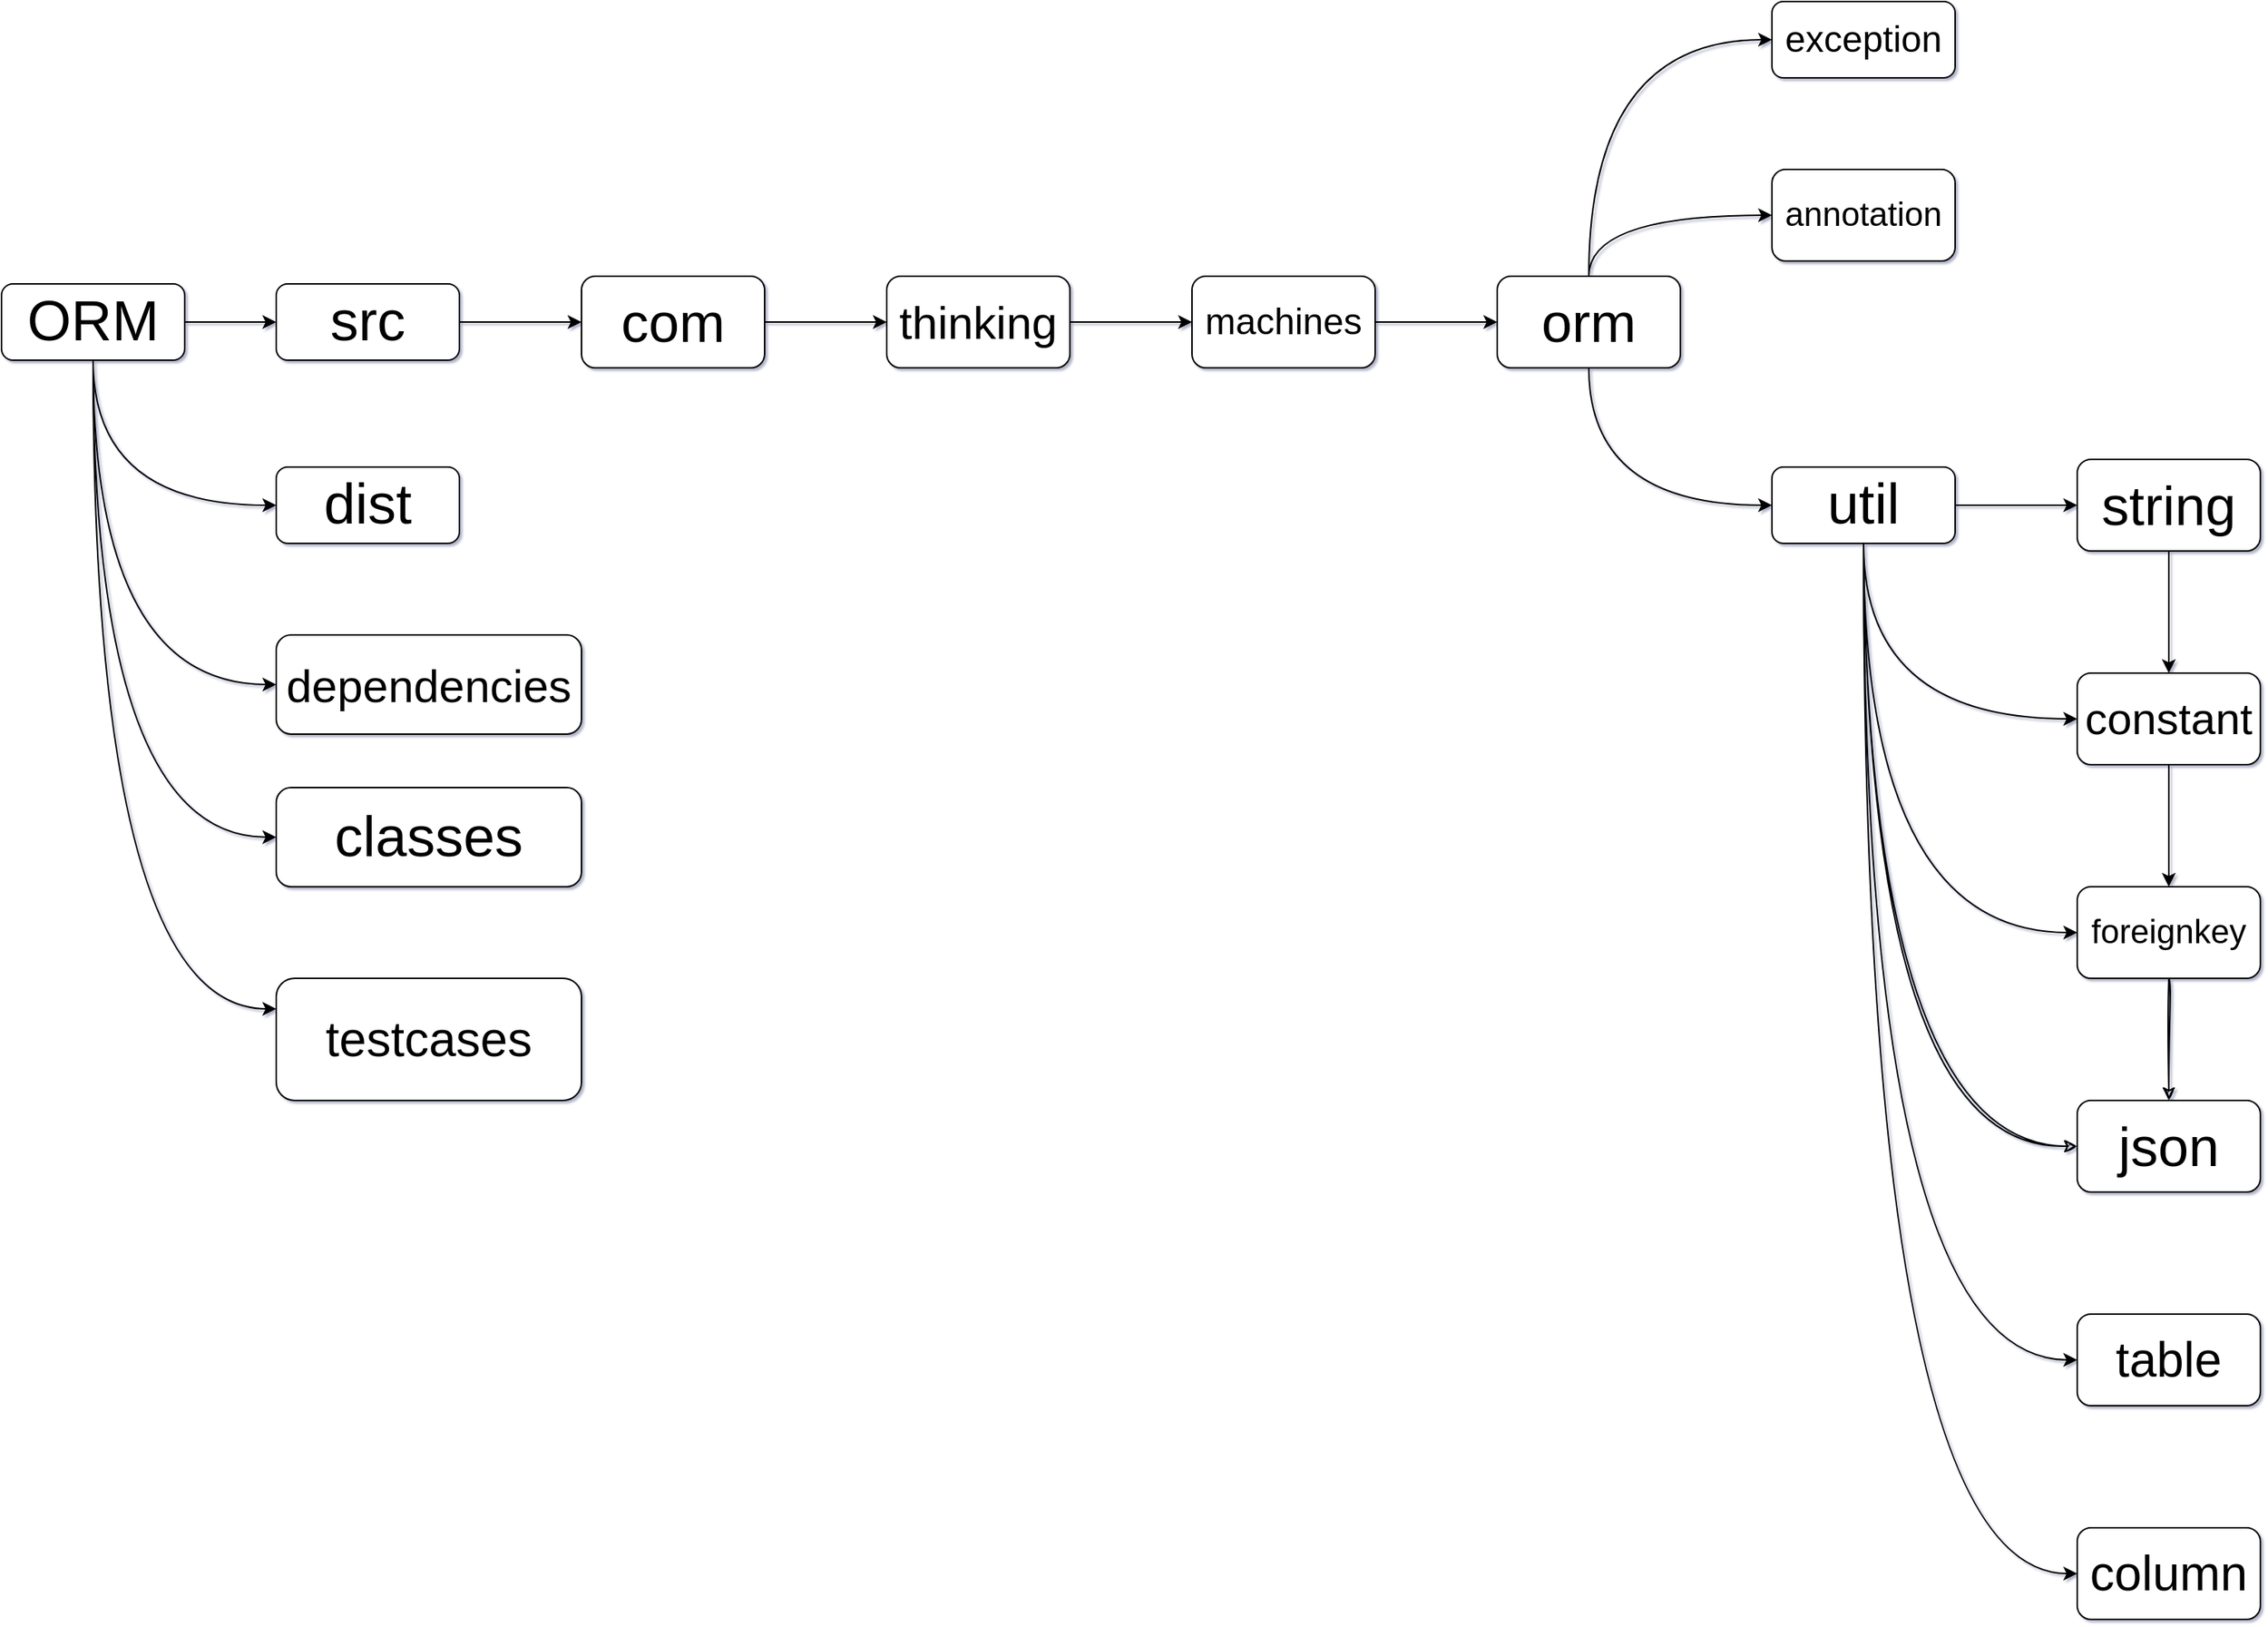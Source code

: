 <mxfile version="24.6.4" type="device">
  <diagram name="Page-1" id="Qs6xBwEDw7eqx06Spp4y">
    <mxGraphModel dx="1216" dy="894" grid="1" gridSize="10" guides="1" tooltips="1" connect="1" arrows="1" fold="1" page="1" pageScale="1" pageWidth="827" pageHeight="1169" background="none" math="0" shadow="1">
      <root>
        <mxCell id="0" />
        <mxCell id="1" parent="0" />
        <mxCell id="Yrl-EFUJnGKQ2ElvRdVb-44" style="edgeStyle=orthogonalEdgeStyle;rounded=0;orthogonalLoop=1;jettySize=auto;html=1;entryX=0;entryY=0.5;entryDx=0;entryDy=0;" parent="1" source="Yrl-EFUJnGKQ2ElvRdVb-45" target="Yrl-EFUJnGKQ2ElvRdVb-47" edge="1">
          <mxGeometry relative="1" as="geometry" />
        </mxCell>
        <mxCell id="Yrl-EFUJnGKQ2ElvRdVb-69" style="edgeStyle=orthogonalEdgeStyle;rounded=0;orthogonalLoop=1;jettySize=auto;html=1;exitX=0.5;exitY=1;exitDx=0;exitDy=0;entryX=0;entryY=0.5;entryDx=0;entryDy=0;curved=1;" parent="1" source="Yrl-EFUJnGKQ2ElvRdVb-45" target="Yrl-EFUJnGKQ2ElvRdVb-48" edge="1">
          <mxGeometry relative="1" as="geometry" />
        </mxCell>
        <mxCell id="Yrl-EFUJnGKQ2ElvRdVb-70" style="edgeStyle=orthogonalEdgeStyle;rounded=0;orthogonalLoop=1;jettySize=auto;html=1;exitX=0.5;exitY=1;exitDx=0;exitDy=0;entryX=0;entryY=0.5;entryDx=0;entryDy=0;curved=1;" parent="1" source="Yrl-EFUJnGKQ2ElvRdVb-45" target="Yrl-EFUJnGKQ2ElvRdVb-50" edge="1">
          <mxGeometry relative="1" as="geometry" />
        </mxCell>
        <mxCell id="Yrl-EFUJnGKQ2ElvRdVb-71" style="edgeStyle=orthogonalEdgeStyle;rounded=0;orthogonalLoop=1;jettySize=auto;html=1;exitX=0.5;exitY=1;exitDx=0;exitDy=0;entryX=0;entryY=0.5;entryDx=0;entryDy=0;curved=1;" parent="1" source="Yrl-EFUJnGKQ2ElvRdVb-45" target="Yrl-EFUJnGKQ2ElvRdVb-51" edge="1">
          <mxGeometry relative="1" as="geometry" />
        </mxCell>
        <mxCell id="H4u1W7bAB3dbNQ1dKTgY-9" style="edgeStyle=orthogonalEdgeStyle;rounded=0;orthogonalLoop=1;jettySize=auto;html=1;exitX=0.5;exitY=1;exitDx=0;exitDy=0;entryX=0;entryY=0.25;entryDx=0;entryDy=0;curved=1;" edge="1" parent="1" source="Yrl-EFUJnGKQ2ElvRdVb-45" target="H4u1W7bAB3dbNQ1dKTgY-7">
          <mxGeometry relative="1" as="geometry" />
        </mxCell>
        <mxCell id="Yrl-EFUJnGKQ2ElvRdVb-45" value="&lt;font style=&quot;font-size: 37px;&quot;&gt;ORM&lt;/font&gt;" style="rounded=1;whiteSpace=wrap;html=1;" parent="1" vertex="1">
          <mxGeometry x="200" y="305" width="120" height="50" as="geometry" />
        </mxCell>
        <mxCell id="Yrl-EFUJnGKQ2ElvRdVb-46" value="" style="edgeStyle=orthogonalEdgeStyle;rounded=0;orthogonalLoop=1;jettySize=auto;html=1;" parent="1" source="Yrl-EFUJnGKQ2ElvRdVb-47" target="Yrl-EFUJnGKQ2ElvRdVb-55" edge="1">
          <mxGeometry relative="1" as="geometry" />
        </mxCell>
        <mxCell id="Yrl-EFUJnGKQ2ElvRdVb-47" value="&lt;span style=&quot;font-size: 37px;&quot;&gt;src&lt;/span&gt;" style="rounded=1;whiteSpace=wrap;html=1;" parent="1" vertex="1">
          <mxGeometry x="380" y="305" width="120" height="50" as="geometry" />
        </mxCell>
        <mxCell id="Yrl-EFUJnGKQ2ElvRdVb-48" value="&lt;font style=&quot;font-size: 37px;&quot;&gt;dist&lt;br&gt;&lt;/font&gt;" style="rounded=1;whiteSpace=wrap;html=1;" parent="1" vertex="1">
          <mxGeometry x="380" y="425" width="120" height="50" as="geometry" />
        </mxCell>
        <mxCell id="Yrl-EFUJnGKQ2ElvRdVb-50" value="&lt;font style=&quot;font-size: 30px;&quot;&gt;dependencies&lt;/font&gt;" style="rounded=1;whiteSpace=wrap;html=1;shadow=0;" parent="1" vertex="1">
          <mxGeometry x="380" y="535" width="200" height="65" as="geometry" />
        </mxCell>
        <mxCell id="Yrl-EFUJnGKQ2ElvRdVb-51" value="&lt;font style=&quot;font-size: 37px;&quot;&gt;classes&lt;/font&gt;" style="rounded=1;whiteSpace=wrap;html=1;" parent="1" vertex="1">
          <mxGeometry x="380" y="635" width="200" height="65" as="geometry" />
        </mxCell>
        <mxCell id="Yrl-EFUJnGKQ2ElvRdVb-54" value="" style="edgeStyle=orthogonalEdgeStyle;rounded=0;orthogonalLoop=1;jettySize=auto;html=1;" parent="1" source="Yrl-EFUJnGKQ2ElvRdVb-55" target="Yrl-EFUJnGKQ2ElvRdVb-57" edge="1">
          <mxGeometry relative="1" as="geometry" />
        </mxCell>
        <mxCell id="Yrl-EFUJnGKQ2ElvRdVb-55" value="&lt;font style=&quot;font-size: 36px;&quot;&gt;com&lt;/font&gt;" style="whiteSpace=wrap;html=1;rounded=1;" parent="1" vertex="1">
          <mxGeometry x="580" y="300" width="120" height="60" as="geometry" />
        </mxCell>
        <mxCell id="Yrl-EFUJnGKQ2ElvRdVb-56" value="" style="edgeStyle=orthogonalEdgeStyle;rounded=0;orthogonalLoop=1;jettySize=auto;html=1;" parent="1" source="Yrl-EFUJnGKQ2ElvRdVb-57" target="Yrl-EFUJnGKQ2ElvRdVb-59" edge="1">
          <mxGeometry relative="1" as="geometry" />
        </mxCell>
        <mxCell id="Yrl-EFUJnGKQ2ElvRdVb-57" value="&lt;font style=&quot;font-size: 30px;&quot;&gt;thinking&lt;/font&gt;" style="whiteSpace=wrap;html=1;rounded=1;" parent="1" vertex="1">
          <mxGeometry x="780" y="300" width="120" height="60" as="geometry" />
        </mxCell>
        <mxCell id="Yrl-EFUJnGKQ2ElvRdVb-58" value="" style="edgeStyle=orthogonalEdgeStyle;rounded=0;orthogonalLoop=1;jettySize=auto;html=1;" parent="1" source="Yrl-EFUJnGKQ2ElvRdVb-59" target="Yrl-EFUJnGKQ2ElvRdVb-60" edge="1">
          <mxGeometry relative="1" as="geometry" />
        </mxCell>
        <mxCell id="Yrl-EFUJnGKQ2ElvRdVb-59" value="&lt;font style=&quot;font-size: 24px;&quot;&gt;machines&lt;/font&gt;" style="whiteSpace=wrap;html=1;rounded=1;" parent="1" vertex="1">
          <mxGeometry x="980" y="300" width="120" height="60" as="geometry" />
        </mxCell>
        <mxCell id="Yrl-EFUJnGKQ2ElvRdVb-66" style="edgeStyle=orthogonalEdgeStyle;rounded=0;orthogonalLoop=1;jettySize=auto;html=1;exitX=0.5;exitY=1;exitDx=0;exitDy=0;entryX=0;entryY=0.5;entryDx=0;entryDy=0;curved=1;" parent="1" source="Yrl-EFUJnGKQ2ElvRdVb-60" target="Yrl-EFUJnGKQ2ElvRdVb-61" edge="1">
          <mxGeometry relative="1" as="geometry" />
        </mxCell>
        <mxCell id="a0nWGexcPCubVsiAKbZk-2" style="edgeStyle=orthogonalEdgeStyle;rounded=0;orthogonalLoop=1;jettySize=auto;html=1;exitX=0.5;exitY=0;exitDx=0;exitDy=0;entryX=0;entryY=0.5;entryDx=0;entryDy=0;curved=1;" parent="1" source="Yrl-EFUJnGKQ2ElvRdVb-60" target="Yrl-EFUJnGKQ2ElvRdVb-62" edge="1">
          <mxGeometry relative="1" as="geometry" />
        </mxCell>
        <mxCell id="a0nWGexcPCubVsiAKbZk-8" style="edgeStyle=orthogonalEdgeStyle;rounded=0;orthogonalLoop=1;jettySize=auto;html=1;exitX=0.5;exitY=0;exitDx=0;exitDy=0;entryX=0;entryY=0.5;entryDx=0;entryDy=0;curved=1;" parent="1" source="Yrl-EFUJnGKQ2ElvRdVb-60" target="a0nWGexcPCubVsiAKbZk-6" edge="1">
          <mxGeometry relative="1" as="geometry" />
        </mxCell>
        <mxCell id="Yrl-EFUJnGKQ2ElvRdVb-60" value="&lt;font style=&quot;font-size: 36px;&quot;&gt;orm&lt;/font&gt;" style="whiteSpace=wrap;html=1;rounded=1;" parent="1" vertex="1">
          <mxGeometry x="1180" y="300" width="120" height="60" as="geometry" />
        </mxCell>
        <mxCell id="Yrl-EFUJnGKQ2ElvRdVb-73" value="" style="edgeStyle=orthogonalEdgeStyle;rounded=0;orthogonalLoop=1;jettySize=auto;html=1;fontFamily=Helvetica;fontSize=12;fontColor=default;" parent="1" source="Yrl-EFUJnGKQ2ElvRdVb-61" target="Yrl-EFUJnGKQ2ElvRdVb-72" edge="1">
          <mxGeometry relative="1" as="geometry" />
        </mxCell>
        <mxCell id="Yrl-EFUJnGKQ2ElvRdVb-78" style="edgeStyle=orthogonalEdgeStyle;rounded=0;orthogonalLoop=1;jettySize=auto;html=1;exitX=0.5;exitY=1;exitDx=0;exitDy=0;entryX=0;entryY=0.5;entryDx=0;entryDy=0;fontFamily=Helvetica;fontSize=12;fontColor=default;curved=1;" parent="1" source="Yrl-EFUJnGKQ2ElvRdVb-61" target="Yrl-EFUJnGKQ2ElvRdVb-74" edge="1">
          <mxGeometry relative="1" as="geometry" />
        </mxCell>
        <mxCell id="Yrl-EFUJnGKQ2ElvRdVb-80" style="edgeStyle=orthogonalEdgeStyle;rounded=0;orthogonalLoop=1;jettySize=auto;html=1;exitX=0.5;exitY=1;exitDx=0;exitDy=0;entryX=0;entryY=0.5;entryDx=0;entryDy=0;fontFamily=Helvetica;fontSize=12;fontColor=default;curved=1;" parent="1" source="Yrl-EFUJnGKQ2ElvRdVb-61" target="Yrl-EFUJnGKQ2ElvRdVb-76" edge="1">
          <mxGeometry relative="1" as="geometry" />
        </mxCell>
        <mxCell id="bTCie6SfALTOo3AyKZVX-5" style="edgeStyle=orthogonalEdgeStyle;rounded=0;sketch=1;hachureGap=4;jiggle=2;curveFitting=1;orthogonalLoop=1;jettySize=auto;html=1;exitX=0.5;exitY=1;exitDx=0;exitDy=0;entryX=0;entryY=0.5;entryDx=0;entryDy=0;fontFamily=Architects Daughter;fontSource=https%3A%2F%2Ffonts.googleapis.com%2Fcss%3Ffamily%3DArchitects%2BDaughter;fontSize=16;curved=1;" parent="1" source="Yrl-EFUJnGKQ2ElvRdVb-61" target="bTCie6SfALTOo3AyKZVX-1" edge="1">
          <mxGeometry relative="1" as="geometry" />
        </mxCell>
        <mxCell id="H4u1W7bAB3dbNQ1dKTgY-5" style="edgeStyle=orthogonalEdgeStyle;rounded=0;orthogonalLoop=1;jettySize=auto;html=1;exitX=0.5;exitY=1;exitDx=0;exitDy=0;entryX=0;entryY=0.5;entryDx=0;entryDy=0;curved=1;" edge="1" parent="1" source="Yrl-EFUJnGKQ2ElvRdVb-61" target="H4u1W7bAB3dbNQ1dKTgY-3">
          <mxGeometry relative="1" as="geometry" />
        </mxCell>
        <mxCell id="H4u1W7bAB3dbNQ1dKTgY-6" style="edgeStyle=orthogonalEdgeStyle;rounded=0;orthogonalLoop=1;jettySize=auto;html=1;exitX=0.5;exitY=1;exitDx=0;exitDy=0;entryX=0;entryY=0.5;entryDx=0;entryDy=0;curved=1;" edge="1" parent="1" source="Yrl-EFUJnGKQ2ElvRdVb-61" target="H4u1W7bAB3dbNQ1dKTgY-1">
          <mxGeometry relative="1" as="geometry" />
        </mxCell>
        <mxCell id="Yrl-EFUJnGKQ2ElvRdVb-61" value="&lt;font style=&quot;font-size: 37px;&quot;&gt;util&lt;/font&gt;" style="rounded=1;whiteSpace=wrap;html=1;" parent="1" vertex="1">
          <mxGeometry x="1360" y="425" width="120" height="50" as="geometry" />
        </mxCell>
        <mxCell id="Yrl-EFUJnGKQ2ElvRdVb-62" value="&lt;font style=&quot;font-size: 24px;&quot;&gt;exception&lt;/font&gt;" style="rounded=1;whiteSpace=wrap;html=1;" parent="1" vertex="1">
          <mxGeometry x="1360" y="120" width="120" height="50" as="geometry" />
        </mxCell>
        <mxCell id="Yrl-EFUJnGKQ2ElvRdVb-75" value="" style="edgeStyle=orthogonalEdgeStyle;rounded=0;orthogonalLoop=1;jettySize=auto;html=1;fontFamily=Helvetica;fontSize=12;fontColor=default;" parent="1" source="Yrl-EFUJnGKQ2ElvRdVb-72" target="Yrl-EFUJnGKQ2ElvRdVb-74" edge="1">
          <mxGeometry relative="1" as="geometry" />
        </mxCell>
        <mxCell id="Yrl-EFUJnGKQ2ElvRdVb-72" value="&lt;font style=&quot;font-size: 36px;&quot;&gt;string&lt;/font&gt;" style="whiteSpace=wrap;html=1;rounded=1;" parent="1" vertex="1">
          <mxGeometry x="1560" y="420" width="120" height="60" as="geometry" />
        </mxCell>
        <mxCell id="Yrl-EFUJnGKQ2ElvRdVb-77" value="" style="edgeStyle=orthogonalEdgeStyle;rounded=0;orthogonalLoop=1;jettySize=auto;html=1;fontFamily=Helvetica;fontSize=12;fontColor=default;" parent="1" source="Yrl-EFUJnGKQ2ElvRdVb-74" target="Yrl-EFUJnGKQ2ElvRdVb-76" edge="1">
          <mxGeometry relative="1" as="geometry" />
        </mxCell>
        <mxCell id="Yrl-EFUJnGKQ2ElvRdVb-74" value="&lt;font style=&quot;font-size: 29px;&quot;&gt;constant&lt;/font&gt;" style="whiteSpace=wrap;html=1;rounded=1;" parent="1" vertex="1">
          <mxGeometry x="1560" y="560" width="120" height="60" as="geometry" />
        </mxCell>
        <mxCell id="bTCie6SfALTOo3AyKZVX-2" value="" style="edgeStyle=orthogonalEdgeStyle;rounded=0;sketch=1;hachureGap=4;jiggle=2;curveFitting=1;orthogonalLoop=1;jettySize=auto;html=1;fontFamily=Architects Daughter;fontSource=https%3A%2F%2Ffonts.googleapis.com%2Fcss%3Ffamily%3DArchitects%2BDaughter;fontSize=16;strokeColor=default;curved=1;" parent="1" source="Yrl-EFUJnGKQ2ElvRdVb-76" target="bTCie6SfALTOo3AyKZVX-1" edge="1">
          <mxGeometry relative="1" as="geometry" />
        </mxCell>
        <mxCell id="Yrl-EFUJnGKQ2ElvRdVb-76" value="&lt;font style=&quot;font-size: 22px;&quot;&gt;foreignkey&lt;/font&gt;" style="whiteSpace=wrap;html=1;rounded=1;" parent="1" vertex="1">
          <mxGeometry x="1560" y="700" width="120" height="60" as="geometry" />
        </mxCell>
        <mxCell id="bTCie6SfALTOo3AyKZVX-1" value="&lt;font style=&quot;font-size: 36px;&quot;&gt;json&lt;/font&gt;" style="whiteSpace=wrap;html=1;rounded=1;" parent="1" vertex="1">
          <mxGeometry x="1560" y="840" width="120" height="60" as="geometry" />
        </mxCell>
        <mxCell id="a0nWGexcPCubVsiAKbZk-6" value="&lt;font style=&quot;font-size: 22px;&quot;&gt;annotation&lt;/font&gt;" style="whiteSpace=wrap;html=1;rounded=1;" parent="1" vertex="1">
          <mxGeometry x="1360" y="230" width="120" height="60" as="geometry" />
        </mxCell>
        <mxCell id="H4u1W7bAB3dbNQ1dKTgY-1" value="&lt;font style=&quot;font-size: 32px;&quot;&gt;table&lt;/font&gt;" style="whiteSpace=wrap;html=1;rounded=1;" vertex="1" parent="1">
          <mxGeometry x="1560" y="980" width="120" height="60" as="geometry" />
        </mxCell>
        <mxCell id="H4u1W7bAB3dbNQ1dKTgY-3" value="&lt;font style=&quot;font-size: 32px;&quot;&gt;column&lt;/font&gt;" style="whiteSpace=wrap;html=1;rounded=1;" vertex="1" parent="1">
          <mxGeometry x="1560" y="1120" width="120" height="60" as="geometry" />
        </mxCell>
        <mxCell id="H4u1W7bAB3dbNQ1dKTgY-7" value="&lt;font style=&quot;font-size: 32px;&quot;&gt;testcases&lt;/font&gt;" style="whiteSpace=wrap;html=1;rounded=1;" vertex="1" parent="1">
          <mxGeometry x="380" y="760" width="200" height="80" as="geometry" />
        </mxCell>
      </root>
    </mxGraphModel>
  </diagram>
</mxfile>
